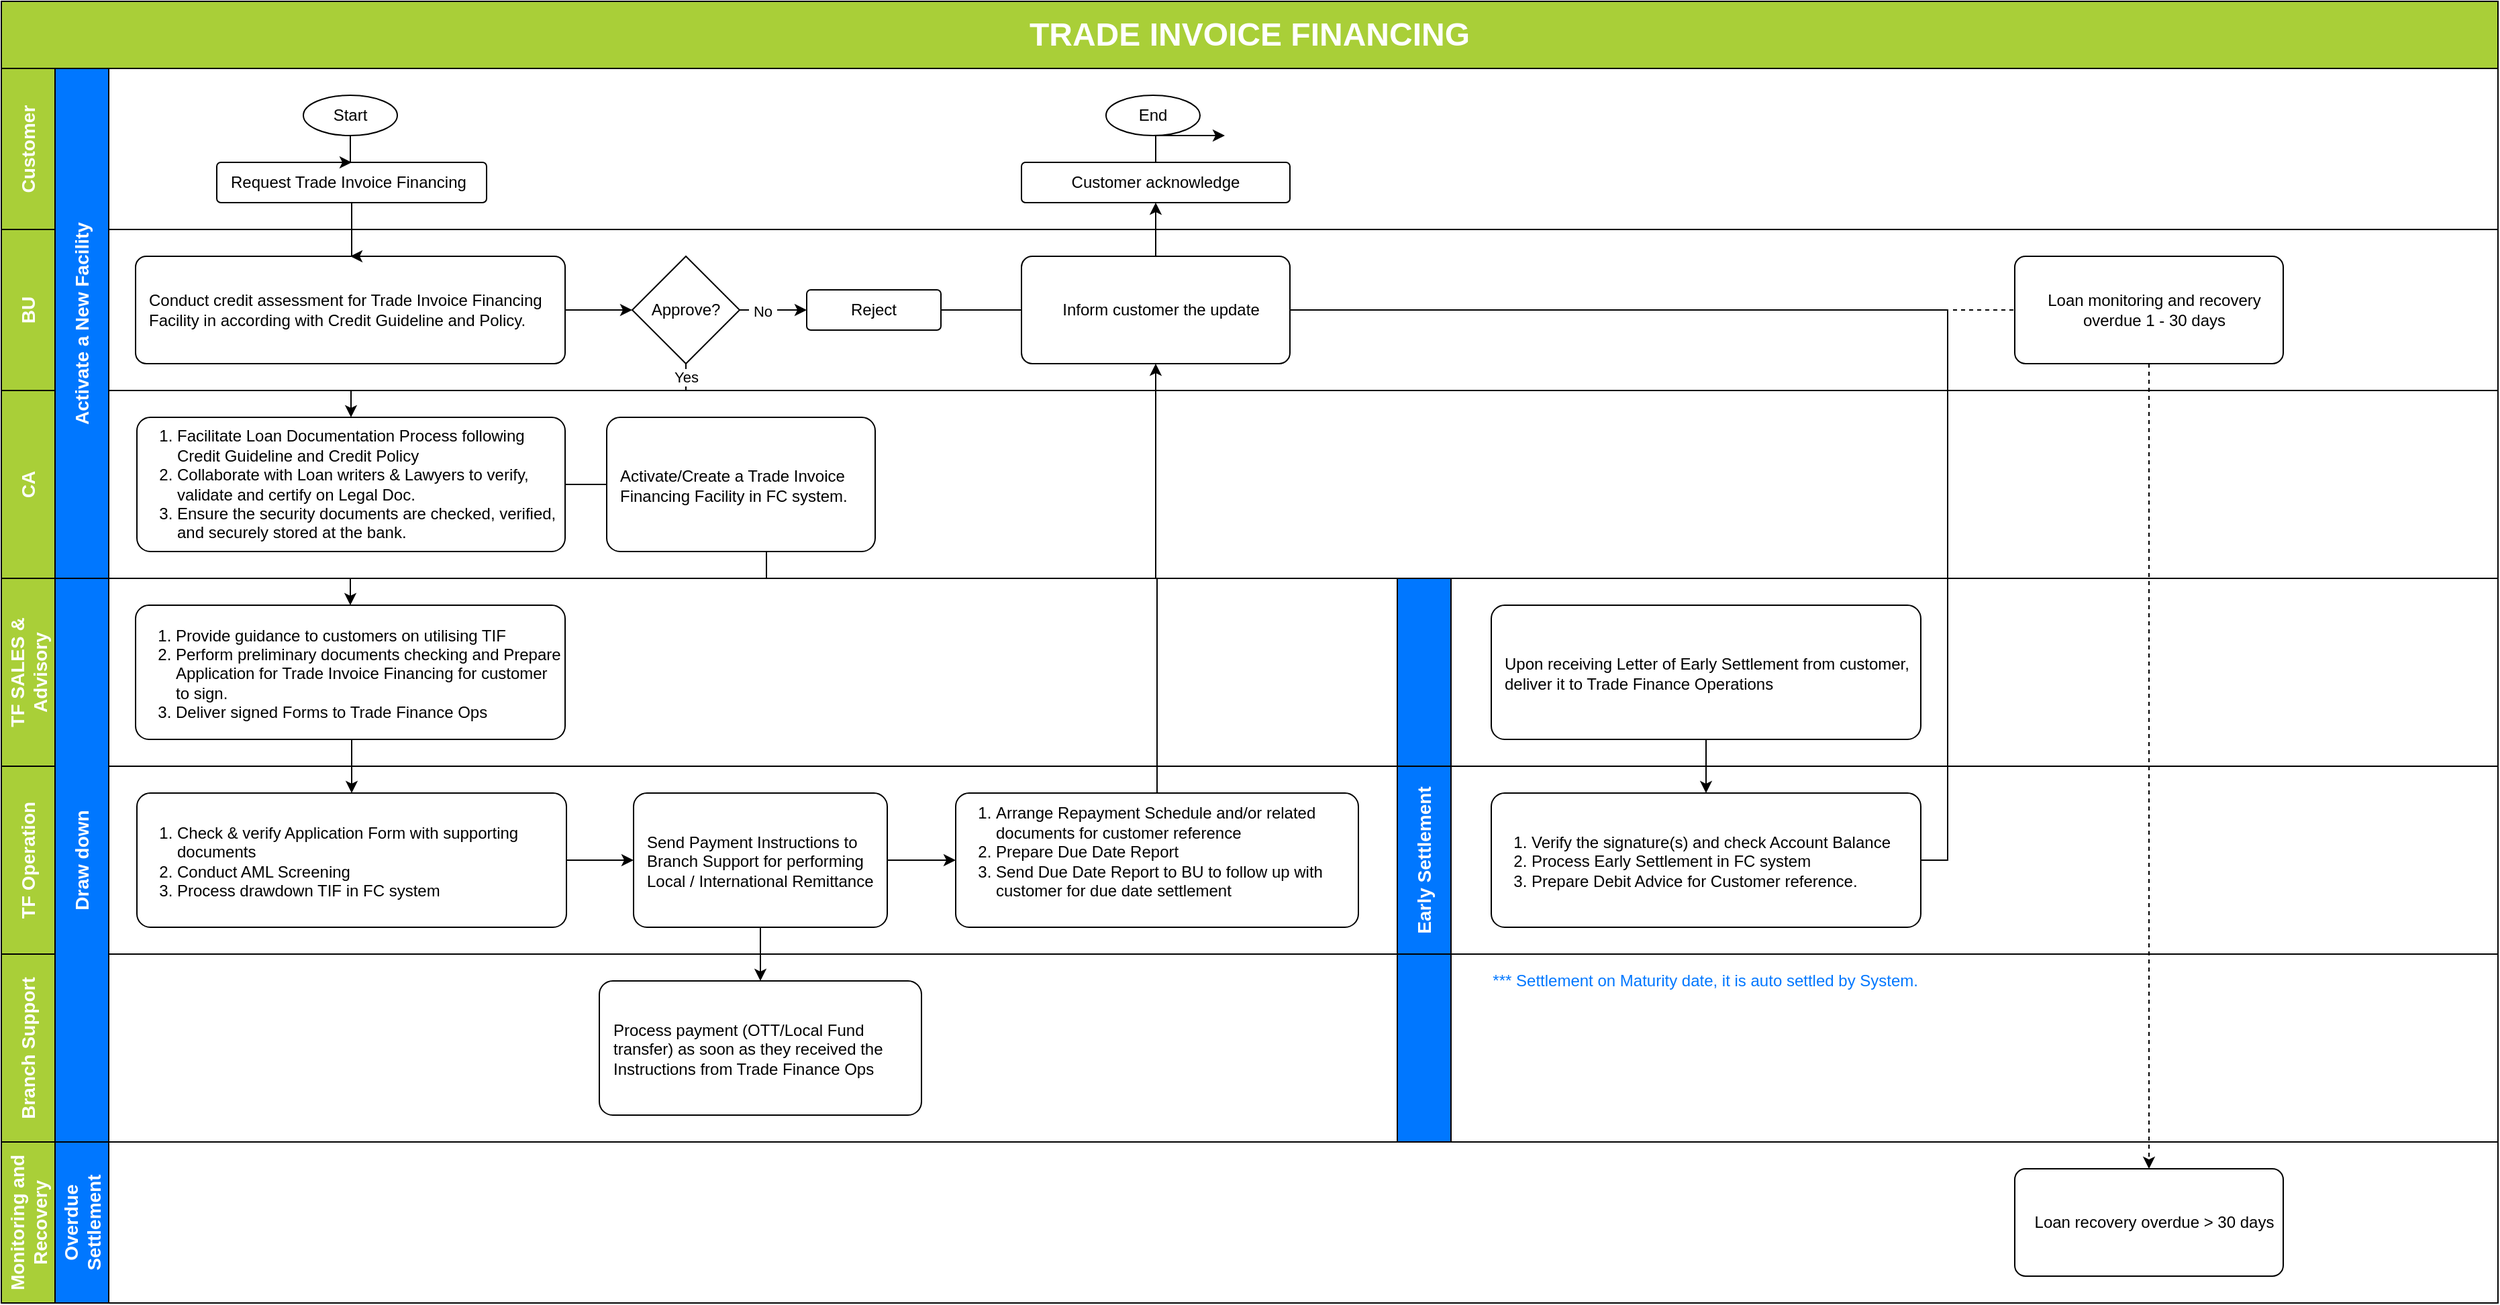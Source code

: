 <mxfile version="26.1.1">
  <diagram name="Page-1" id="BD5kka51KfZyv1atW4Eq">
    <mxGraphModel dx="1750" dy="942" grid="1" gridSize="10" guides="1" tooltips="1" connect="1" arrows="1" fold="1" page="1" pageScale="1" pageWidth="1169" pageHeight="827" math="0" shadow="0">
      <root>
        <mxCell id="0" />
        <mxCell id="1" parent="0" />
        <mxCell id="CxEFb6XLbBm6YlCLKPa0-66" value="&lt;span style=&quot;font-size: 14px;&quot;&gt;TF SALES &amp;amp; Advisory&lt;/span&gt;" style="swimlane;horizontal=0;whiteSpace=wrap;html=1;startSize=40;movable=1;resizable=1;rotatable=1;deletable=1;editable=1;locked=0;connectable=1;fillColor=#A9CF38;fontColor=#FFFFFF;" vertex="1" parent="1">
          <mxGeometry x="20" y="460" width="1860" height="140" as="geometry" />
        </mxCell>
        <mxCell id="CxEFb6XLbBm6YlCLKPa0-68" value="&lt;span style=&quot;font-size: 14px;&quot;&gt;Branch Support&lt;/span&gt;" style="swimlane;horizontal=0;whiteSpace=wrap;html=1;startSize=40;movable=1;resizable=1;rotatable=1;deletable=1;editable=1;locked=0;connectable=1;fillColor=#A9CF38;fontColor=#FFFFFF;" vertex="1" parent="1">
          <mxGeometry x="20" y="740" width="1860" height="140" as="geometry" />
        </mxCell>
        <mxCell id="CxEFb6XLbBm6YlCLKPa0-89" value="*** Settlement on Maturity date, it is auto settled by System." style="text;html=1;align=right;verticalAlign=middle;whiteSpace=wrap;rounded=0;fontColor=#0077FF;" vertex="1" parent="CxEFb6XLbBm6YlCLKPa0-68">
          <mxGeometry x="1080" width="350" height="40" as="geometry" />
        </mxCell>
        <mxCell id="CxEFb6XLbBm6YlCLKPa0-39" value="Process payment (OTT/Local Fund transfer) as soon as they received the Instructions from Trade Finance Ops" style="rounded=1;whiteSpace=wrap;html=1;align=left;arcSize=10;strokeOpacity=100;imageHeight=24;imageAspect=1;spacingTop=1;spacingLeft=8;spacingRight=4;" vertex="1" parent="CxEFb6XLbBm6YlCLKPa0-68">
          <mxGeometry x="445.5" y="20" width="240" height="100" as="geometry" />
        </mxCell>
        <mxCell id="CxEFb6XLbBm6YlCLKPa0-81" value="&lt;span style=&quot;font-size: 14px; font-weight: 700;&quot;&gt;Early Settlement&lt;/span&gt;" style="rounded=0;whiteSpace=wrap;html=1;rotation=-90;fillColor=#0077FF;fontColor=#FFFFFF;" vertex="1" parent="CxEFb6XLbBm6YlCLKPa0-68">
          <mxGeometry x="850" y="-90" width="420" height="40" as="geometry" />
        </mxCell>
        <mxCell id="CxEFb6XLbBm6YlCLKPa0-67" value="&lt;span style=&quot;font-size: 14px;&quot;&gt;TF Operation&lt;/span&gt;" style="swimlane;horizontal=0;whiteSpace=wrap;html=1;startSize=40;movable=1;resizable=1;rotatable=1;deletable=1;editable=1;locked=0;connectable=1;fillColor=#A9CF38;fontColor=#FFFFFF;" vertex="1" parent="1">
          <mxGeometry x="20" y="600" width="1860" height="140" as="geometry" />
        </mxCell>
        <mxCell id="CxEFb6XLbBm6YlCLKPa0-41" value="&lt;div&gt;&lt;ol&gt;&lt;li&gt;Arrange Repayment Schedule and/or related documents for customer reference&lt;/li&gt;&lt;li&gt;Prepare Due Date Report&amp;nbsp;&lt;/li&gt;&lt;li&gt;Send Due Date Report to BU to follow up with customer for due date settlement&lt;/li&gt;&lt;/ol&gt;&lt;/div&gt;&lt;div&gt;&lt;br&gt;&lt;/div&gt;" style="rounded=1;whiteSpace=wrap;html=1;align=left;arcSize=10;strokeOpacity=100;imageHeight=24;imageAspect=1;spacingTop=1;spacingLeft=-12;spacingRight=4;" vertex="1" parent="CxEFb6XLbBm6YlCLKPa0-67">
          <mxGeometry x="711" y="20" width="300" height="100" as="geometry" />
        </mxCell>
        <mxCell id="CxEFb6XLbBm6YlCLKPa0-84" style="edgeStyle=orthogonalEdgeStyle;rounded=0;orthogonalLoop=1;jettySize=auto;html=1;" edge="1" parent="CxEFb6XLbBm6YlCLKPa0-67" source="CxEFb6XLbBm6YlCLKPa0-82" target="CxEFb6XLbBm6YlCLKPa0-83">
          <mxGeometry relative="1" as="geometry" />
        </mxCell>
        <mxCell id="CxEFb6XLbBm6YlCLKPa0-82" value="&lt;span style=&quot;background-color: transparent; color: light-dark(rgb(0, 0, 0), rgb(255, 255, 255));&quot;&gt;Upon receiving Letter of Early Settlement from customer, deliver it to Trade Finance Operations&lt;/span&gt;" style="rounded=1;whiteSpace=wrap;html=1;align=left;arcSize=10;strokeOpacity=100;imageHeight=24;imageAspect=1;spacingTop=1;spacingLeft=8;" vertex="1" parent="CxEFb6XLbBm6YlCLKPa0-67">
          <mxGeometry x="1110" y="-120" width="320" height="100" as="geometry" />
        </mxCell>
        <mxCell id="CxEFb6XLbBm6YlCLKPa0-83" value="&lt;ol&gt;&lt;li&gt;&lt;span style=&quot;background-color: transparent; color: light-dark(rgb(0, 0, 0), rgb(255, 255, 255));&quot;&gt;Verify the signature(s) and check Account Balance&lt;/span&gt;&lt;/li&gt;&lt;li&gt;&lt;span style=&quot;background-color: transparent; color: light-dark(rgb(0, 0, 0), rgb(255, 255, 255));&quot;&gt;Process Early Settlement in FC system&lt;/span&gt;&lt;/li&gt;&lt;li&gt;&lt;span style=&quot;background-color: transparent; color: light-dark(rgb(0, 0, 0), rgb(255, 255, 255));&quot;&gt;Prepare Debit Advice for Customer reference.&lt;/span&gt;&lt;/li&gt;&lt;/ol&gt;" style="rounded=1;whiteSpace=wrap;html=1;align=left;arcSize=10;strokeOpacity=100;imageHeight=24;imageAspect=1;spacingTop=1;spacingLeft=-12;" vertex="1" parent="CxEFb6XLbBm6YlCLKPa0-67">
          <mxGeometry x="1110" y="20" width="320" height="100" as="geometry" />
        </mxCell>
        <mxCell id="CxEFb6XLbBm6YlCLKPa0-85" style="edgeStyle=orthogonalEdgeStyle;rounded=0;orthogonalLoop=1;jettySize=auto;html=1;entryX=1;entryY=0.5;entryDx=0;entryDy=0;" edge="1" parent="CxEFb6XLbBm6YlCLKPa0-67" source="CxEFb6XLbBm6YlCLKPa0-83">
          <mxGeometry relative="1" as="geometry">
            <mxPoint x="910" y="-340" as="targetPoint" />
            <Array as="points">
              <mxPoint x="1450" y="70" />
              <mxPoint x="1450" y="-340" />
            </Array>
          </mxGeometry>
        </mxCell>
        <mxCell id="CxEFb6XLbBm6YlCLKPa0-1" value="&lt;font style=&quot;font-size: 24px;&quot;&gt;TRADE INVOICE FINANCING&lt;/font&gt;" style="text;html=1;align=center;verticalAlign=middle;whiteSpace=wrap;rounded=0;fontStyle=1;fontSize=18;fillColor=#A9CF38;strokeColor=#000000;fontColor=#FFFFFF;" vertex="1" parent="1">
          <mxGeometry x="20" y="30" width="1860" height="50" as="geometry" />
        </mxCell>
        <mxCell id="CxEFb6XLbBm6YlCLKPa0-21" style="edgeStyle=orthogonalEdgeStyle;rounded=0;orthogonalLoop=1;jettySize=auto;html=1;entryX=0;entryY=0.5;entryDx=0;entryDy=0;" edge="1" parent="1" source="CxEFb6XLbBm6YlCLKPa0-14" target="CxEFb6XLbBm6YlCLKPa0-15">
          <mxGeometry relative="1" as="geometry" />
        </mxCell>
        <mxCell id="CxEFb6XLbBm6YlCLKPa0-14" value="Conduct credit assessment for Trade Invoice Financing Facility in according with Credit&amp;nbsp;Guideline and Policy." style="rounded=1;whiteSpace=wrap;html=1;arcSize=10;spacingTop=0;imageWidth=24;spacingBottom=0;spacingLeft=8;align=left;" vertex="1" parent="1">
          <mxGeometry x="120" y="220" width="320" height="80" as="geometry" />
        </mxCell>
        <mxCell id="CxEFb6XLbBm6YlCLKPa0-25" style="edgeStyle=orthogonalEdgeStyle;rounded=0;orthogonalLoop=1;jettySize=auto;html=1;entryX=0.5;entryY=0;entryDx=0;entryDy=0;exitX=0.5;exitY=1;exitDx=0;exitDy=0;" edge="1" parent="1" source="CxEFb6XLbBm6YlCLKPa0-15" target="CxEFb6XLbBm6YlCLKPa0-22">
          <mxGeometry relative="1" as="geometry">
            <Array as="points">
              <mxPoint x="530" y="320" />
              <mxPoint x="281" y="320" />
            </Array>
          </mxGeometry>
        </mxCell>
        <mxCell id="CxEFb6XLbBm6YlCLKPa0-26" value="Yes" style="edgeLabel;html=1;align=center;verticalAlign=middle;resizable=0;points=[];" vertex="1" connectable="0" parent="CxEFb6XLbBm6YlCLKPa0-25">
          <mxGeometry x="-0.399" y="-1" relative="1" as="geometry">
            <mxPoint x="67" y="-9" as="offset" />
          </mxGeometry>
        </mxCell>
        <mxCell id="CxEFb6XLbBm6YlCLKPa0-17" style="edgeStyle=orthogonalEdgeStyle;rounded=0;orthogonalLoop=1;jettySize=auto;html=1;" edge="1" parent="1" source="CxEFb6XLbBm6YlCLKPa0-12">
          <mxGeometry relative="1" as="geometry">
            <mxPoint x="280" y="220" as="targetPoint" />
            <Array as="points">
              <mxPoint x="281" y="220" />
            </Array>
          </mxGeometry>
        </mxCell>
        <mxCell id="CxEFb6XLbBm6YlCLKPa0-86" style="edgeStyle=orthogonalEdgeStyle;rounded=0;orthogonalLoop=1;jettySize=auto;html=1;" edge="1" parent="1" source="CxEFb6XLbBm6YlCLKPa0-20">
          <mxGeometry relative="1" as="geometry">
            <mxPoint x="830" y="260" as="targetPoint" />
          </mxGeometry>
        </mxCell>
        <mxCell id="CxEFb6XLbBm6YlCLKPa0-87" style="edgeStyle=orthogonalEdgeStyle;rounded=0;orthogonalLoop=1;jettySize=auto;html=1;" edge="1" parent="1" source="CxEFb6XLbBm6YlCLKPa0-22">
          <mxGeometry relative="1" as="geometry">
            <mxPoint x="490" y="390" as="targetPoint" />
          </mxGeometry>
        </mxCell>
        <mxCell id="CxEFb6XLbBm6YlCLKPa0-22" value="&lt;ol&gt;&lt;li&gt;Facilitate Loan Documentation Process following Credit Guideline and Credit Policy&lt;/li&gt;&lt;li&gt;Collaborate with Loan writers &amp;amp; Lawyers to verify, validate and certify on Legal Doc.&lt;/li&gt;&lt;li&gt;Ensure the security documents are checked, verified, and securely stored at the bank.&lt;/li&gt;&lt;/ol&gt;" style="rounded=1;whiteSpace=wrap;html=1;align=left;arcSize=10;spacingLeft=-12;" vertex="1" parent="1">
          <mxGeometry x="121" y="340" width="319" height="100" as="geometry" />
        </mxCell>
        <mxCell id="CxEFb6XLbBm6YlCLKPa0-52" style="edgeStyle=orthogonalEdgeStyle;rounded=0;orthogonalLoop=1;jettySize=auto;html=1;entryX=0.5;entryY=0;entryDx=0;entryDy=0;" edge="1" parent="1" source="CxEFb6XLbBm6YlCLKPa0-27" target="CxEFb6XLbBm6YlCLKPa0-29">
          <mxGeometry relative="1" as="geometry">
            <Array as="points">
              <mxPoint x="590" y="460" />
              <mxPoint x="280" y="460" />
            </Array>
          </mxGeometry>
        </mxCell>
        <mxCell id="CxEFb6XLbBm6YlCLKPa0-29" value="&lt;ol&gt;&lt;li&gt;Provide guidance to customers on utilising TIF&lt;/li&gt;&lt;li&gt;Perform preliminary documents checking and Prepare Application for Trade Invoice Financing for customer to sign.&lt;/li&gt;&lt;li&gt;Deliver signed Forms to Trade Finance Ops&lt;/li&gt;&lt;/ol&gt;" style="rounded=1;whiteSpace=wrap;html=1;align=left;arcSize=10;strokeOpacity=100;imageHeight=24;imageAspect=1;spacingTop=1;spacingLeft=-12;" vertex="1" parent="1">
          <mxGeometry x="120" y="480" width="320" height="100" as="geometry" />
        </mxCell>
        <mxCell id="CxEFb6XLbBm6YlCLKPa0-37" style="edgeStyle=orthogonalEdgeStyle;rounded=0;orthogonalLoop=1;jettySize=auto;html=1;entryX=0;entryY=0.5;entryDx=0;entryDy=0;" edge="1" parent="1" source="CxEFb6XLbBm6YlCLKPa0-32" target="CxEFb6XLbBm6YlCLKPa0-33">
          <mxGeometry relative="1" as="geometry" />
        </mxCell>
        <mxCell id="CxEFb6XLbBm6YlCLKPa0-32" value="&lt;ol&gt;&lt;li&gt;Check &amp;amp; verify Application Form with supporting documents&lt;/li&gt;&lt;li&gt;Conduct AML Screening&lt;/li&gt;&lt;li&gt;Process drawdown TIF in FC system&lt;/li&gt;&lt;/ol&gt;" style="rounded=1;whiteSpace=wrap;html=1;align=left;arcSize=10;strokeOpacity=100;imageHeight=24;imageAspect=1;spacingTop=1;spacingLeft=-12;" vertex="1" parent="1">
          <mxGeometry x="121" y="620" width="320" height="100" as="geometry" />
        </mxCell>
        <mxCell id="CxEFb6XLbBm6YlCLKPa0-40" style="edgeStyle=orthogonalEdgeStyle;rounded=0;orthogonalLoop=1;jettySize=auto;html=1;entryX=0.5;entryY=0;entryDx=0;entryDy=0;" edge="1" parent="1" source="CxEFb6XLbBm6YlCLKPa0-33" target="CxEFb6XLbBm6YlCLKPa0-39">
          <mxGeometry relative="1" as="geometry" />
        </mxCell>
        <mxCell id="CxEFb6XLbBm6YlCLKPa0-42" style="edgeStyle=orthogonalEdgeStyle;rounded=0;orthogonalLoop=1;jettySize=auto;html=1;entryX=0;entryY=0.5;entryDx=0;entryDy=0;" edge="1" parent="1" source="CxEFb6XLbBm6YlCLKPa0-33" target="CxEFb6XLbBm6YlCLKPa0-41">
          <mxGeometry relative="1" as="geometry" />
        </mxCell>
        <mxCell id="CxEFb6XLbBm6YlCLKPa0-33" value="&lt;span style=&quot;background-color: transparent; color: light-dark(rgb(0, 0, 0), rgb(255, 255, 255));&quot;&gt;Send Payment Instructions to Branch Support for performing Local / International Remittance&lt;/span&gt;" style="rounded=1;whiteSpace=wrap;html=1;align=left;arcSize=10;strokeOpacity=100;imageHeight=24;imageAspect=1;spacingTop=1;spacingLeft=8;spacingRight=4;" vertex="1" parent="1">
          <mxGeometry x="491" y="620" width="189" height="100" as="geometry" />
        </mxCell>
        <mxCell id="CxEFb6XLbBm6YlCLKPa0-38" style="edgeStyle=orthogonalEdgeStyle;rounded=0;orthogonalLoop=1;jettySize=auto;html=1;" edge="1" parent="1" source="CxEFb6XLbBm6YlCLKPa0-29">
          <mxGeometry relative="1" as="geometry">
            <mxPoint x="281" y="620" as="targetPoint" />
            <Array as="points">
              <mxPoint x="281" y="590" />
              <mxPoint x="281" y="590" />
            </Array>
          </mxGeometry>
        </mxCell>
        <mxCell id="CxEFb6XLbBm6YlCLKPa0-47" style="edgeStyle=orthogonalEdgeStyle;rounded=0;orthogonalLoop=1;jettySize=auto;html=1;entryX=0.5;entryY=1;entryDx=0;entryDy=0;" edge="1" parent="1" source="CxEFb6XLbBm6YlCLKPa0-41" target="CxEFb6XLbBm6YlCLKPa0-45">
          <mxGeometry relative="1" as="geometry" />
        </mxCell>
        <mxCell id="CxEFb6XLbBm6YlCLKPa0-62" style="edgeStyle=orthogonalEdgeStyle;rounded=0;orthogonalLoop=1;jettySize=auto;html=1;" edge="1" parent="1" source="CxEFb6XLbBm6YlCLKPa0-50">
          <mxGeometry relative="1" as="geometry">
            <mxPoint x="931" y="130" as="targetPoint" />
          </mxGeometry>
        </mxCell>
        <mxCell id="CxEFb6XLbBm6YlCLKPa0-63" value="&lt;span style=&quot;font-size: 14px;&quot;&gt;Customer&lt;/span&gt;" style="swimlane;horizontal=0;whiteSpace=wrap;html=1;startSize=40;movable=1;resizable=1;rotatable=1;deletable=1;editable=1;locked=0;connectable=1;fillColor=#A9CF38;fontColor=#FFFFFF;" vertex="1" parent="1">
          <mxGeometry x="20" y="80" width="1860" height="120" as="geometry" />
        </mxCell>
        <mxCell id="CxEFb6XLbBm6YlCLKPa0-12" value="Request Trade Invoice Financing" style="rounded=1;whiteSpace=wrap;html=1;arcSize=10;spacingLeft=8;align=left;" vertex="1" parent="CxEFb6XLbBm6YlCLKPa0-63">
          <mxGeometry x="160.5" y="70" width="201" height="30" as="geometry" />
        </mxCell>
        <mxCell id="CxEFb6XLbBm6YlCLKPa0-10" value="Start" style="ellipse;whiteSpace=wrap;html=1;" vertex="1" parent="CxEFb6XLbBm6YlCLKPa0-63">
          <mxGeometry x="225" y="20" width="70" height="30" as="geometry" />
        </mxCell>
        <mxCell id="CxEFb6XLbBm6YlCLKPa0-13" style="edgeStyle=orthogonalEdgeStyle;rounded=0;orthogonalLoop=1;jettySize=auto;html=1;entryX=0.5;entryY=0;entryDx=0;entryDy=0;" edge="1" parent="CxEFb6XLbBm6YlCLKPa0-63" source="CxEFb6XLbBm6YlCLKPa0-10" target="CxEFb6XLbBm6YlCLKPa0-12">
          <mxGeometry relative="1" as="geometry" />
        </mxCell>
        <mxCell id="CxEFb6XLbBm6YlCLKPa0-45" value="Inform customer the update" style="rounded=1;whiteSpace=wrap;html=1;arcSize=10;spacingTop=0;imageWidth=24;spacingBottom=0;spacingLeft=8;align=center;" vertex="1" parent="CxEFb6XLbBm6YlCLKPa0-63">
          <mxGeometry x="760" y="140" width="200" height="80" as="geometry" />
        </mxCell>
        <mxCell id="CxEFb6XLbBm6YlCLKPa0-50" value="Customer acknowledge" style="rounded=1;whiteSpace=wrap;html=1;arcSize=10;" vertex="1" parent="CxEFb6XLbBm6YlCLKPa0-63">
          <mxGeometry x="760" y="70" width="200" height="30" as="geometry" />
        </mxCell>
        <mxCell id="CxEFb6XLbBm6YlCLKPa0-61" value="End" style="ellipse;whiteSpace=wrap;html=1;" vertex="1" parent="CxEFb6XLbBm6YlCLKPa0-63">
          <mxGeometry x="823" y="20" width="70" height="30" as="geometry" />
        </mxCell>
        <mxCell id="CxEFb6XLbBm6YlCLKPa0-51" style="edgeStyle=orthogonalEdgeStyle;rounded=0;orthogonalLoop=1;jettySize=auto;html=1;entryX=0.5;entryY=1;entryDx=0;entryDy=0;" edge="1" parent="CxEFb6XLbBm6YlCLKPa0-63" source="CxEFb6XLbBm6YlCLKPa0-45" target="CxEFb6XLbBm6YlCLKPa0-50">
          <mxGeometry relative="1" as="geometry" />
        </mxCell>
        <mxCell id="CxEFb6XLbBm6YlCLKPa0-64" value="&lt;span style=&quot;font-size: 14px;&quot;&gt;BU&lt;/span&gt;" style="swimlane;horizontal=0;whiteSpace=wrap;html=1;startSize=40;movable=1;resizable=1;rotatable=1;deletable=1;editable=1;locked=0;connectable=1;fillColor=#A9CF38;fontColor=#FFFFFF;" vertex="1" parent="1">
          <mxGeometry x="20" y="200" width="1860" height="120" as="geometry" />
        </mxCell>
        <mxCell id="CxEFb6XLbBm6YlCLKPa0-15" value="Approve?" style="rhombus;whiteSpace=wrap;html=1;" vertex="1" parent="CxEFb6XLbBm6YlCLKPa0-64">
          <mxGeometry x="470" y="20" width="80" height="80" as="geometry" />
        </mxCell>
        <mxCell id="CxEFb6XLbBm6YlCLKPa0-20" value="Reject" style="rounded=1;whiteSpace=wrap;html=1;arcSize=10;" vertex="1" parent="CxEFb6XLbBm6YlCLKPa0-64">
          <mxGeometry x="600" y="45" width="100" height="30" as="geometry" />
        </mxCell>
        <mxCell id="CxEFb6XLbBm6YlCLKPa0-53" style="edgeStyle=orthogonalEdgeStyle;rounded=0;orthogonalLoop=1;jettySize=auto;html=1;entryX=0;entryY=0.5;entryDx=0;entryDy=0;" edge="1" parent="CxEFb6XLbBm6YlCLKPa0-64" source="CxEFb6XLbBm6YlCLKPa0-15" target="CxEFb6XLbBm6YlCLKPa0-20">
          <mxGeometry relative="1" as="geometry" />
        </mxCell>
        <mxCell id="CxEFb6XLbBm6YlCLKPa0-56" value="&amp;nbsp;No&amp;nbsp;" style="edgeLabel;html=1;align=center;verticalAlign=middle;resizable=0;points=[];" vertex="1" connectable="0" parent="CxEFb6XLbBm6YlCLKPa0-53">
          <mxGeometry x="-0.336" y="-1" relative="1" as="geometry">
            <mxPoint as="offset" />
          </mxGeometry>
        </mxCell>
        <mxCell id="CxEFb6XLbBm6YlCLKPa0-93" value="Loan monitoring and recovery overdue 1 - 30 days" style="rounded=1;whiteSpace=wrap;html=1;arcSize=10;spacingTop=0;imageWidth=24;spacingBottom=0;spacingLeft=8;align=center;" vertex="1" parent="CxEFb6XLbBm6YlCLKPa0-64">
          <mxGeometry x="1500" y="20" width="200" height="80" as="geometry" />
        </mxCell>
        <mxCell id="CxEFb6XLbBm6YlCLKPa0-95" value="" style="endArrow=none;dashed=1;html=1;rounded=0;entryX=0;entryY=0.5;entryDx=0;entryDy=0;" edge="1" parent="CxEFb6XLbBm6YlCLKPa0-64" target="CxEFb6XLbBm6YlCLKPa0-93">
          <mxGeometry width="50" height="50" relative="1" as="geometry">
            <mxPoint x="1454" y="60" as="sourcePoint" />
            <mxPoint x="1534" y="45" as="targetPoint" />
          </mxGeometry>
        </mxCell>
        <mxCell id="CxEFb6XLbBm6YlCLKPa0-65" value="&lt;span style=&quot;font-size: 14px;&quot;&gt;CA&lt;/span&gt;" style="swimlane;horizontal=0;whiteSpace=wrap;html=1;startSize=40;movable=1;resizable=1;rotatable=1;deletable=1;editable=1;locked=0;connectable=1;fillColor=#A9CF38;fontColor=#FFFFFF;" vertex="1" parent="1">
          <mxGeometry x="20" y="320" width="1860" height="140" as="geometry" />
        </mxCell>
        <mxCell id="CxEFb6XLbBm6YlCLKPa0-27" value="&lt;span style=&quot;background-color: transparent; color: light-dark(rgb(0, 0, 0), rgb(255, 255, 255));&quot;&gt;Activate/Create a Trade Invoice Financing Facility in FC system.&lt;/span&gt;" style="rounded=1;whiteSpace=wrap;html=1;align=left;arcSize=10;strokeOpacity=100;imageHeight=24;imageAspect=1;spacingTop=1;spacingLeft=8;" vertex="1" parent="CxEFb6XLbBm6YlCLKPa0-65">
          <mxGeometry x="451" y="20" width="200" height="100" as="geometry" />
        </mxCell>
        <mxCell id="CxEFb6XLbBm6YlCLKPa0-79" value="&lt;span style=&quot;font-size: 14px; font-weight: 700;&quot;&gt;Draw down&lt;/span&gt;" style="rounded=0;whiteSpace=wrap;html=1;rotation=-90;fillColor=#0077FF;fontColor=#FFFFFF;" vertex="1" parent="1">
          <mxGeometry x="-130" y="650" width="420" height="40" as="geometry" />
        </mxCell>
        <mxCell id="CxEFb6XLbBm6YlCLKPa0-80" value="&lt;span style=&quot;font-size: 14px; font-weight: 700;&quot;&gt;Activate a New Facility&lt;/span&gt;" style="rounded=0;whiteSpace=wrap;html=1;rotation=-90;fillColor=#0077FF;fontColor=#FFFFFF;" vertex="1" parent="1">
          <mxGeometry x="-110" y="250" width="380" height="40" as="geometry" />
        </mxCell>
        <mxCell id="CxEFb6XLbBm6YlCLKPa0-91" value="&lt;span style=&quot;font-size: 14px;&quot;&gt;Monitoring and Recovery&lt;/span&gt;" style="swimlane;horizontal=0;whiteSpace=wrap;html=1;startSize=40;movable=1;resizable=1;rotatable=1;deletable=1;editable=1;locked=0;connectable=1;fillColor=#A9CF38;fontColor=#FFFFFF;" vertex="1" parent="1">
          <mxGeometry x="20" y="880" width="1860" height="120" as="geometry" />
        </mxCell>
        <mxCell id="CxEFb6XLbBm6YlCLKPa0-92" value="&lt;span style=&quot;font-size: 14px;&quot;&gt;&lt;b&gt;Overdue&lt;/b&gt;&lt;/span&gt;&lt;div&gt;&lt;span style=&quot;font-size: 14px;&quot;&gt;&lt;b&gt;Settlement&lt;/b&gt;&lt;/span&gt;&lt;/div&gt;" style="rounded=0;whiteSpace=wrap;html=1;rotation=-90;fillColor=#0077FF;fontColor=#FFFFFF;" vertex="1" parent="CxEFb6XLbBm6YlCLKPa0-91">
          <mxGeometry y="40" width="120" height="40" as="geometry" />
        </mxCell>
        <mxCell id="CxEFb6XLbBm6YlCLKPa0-96" value="Loan recovery overdue &amp;gt; 30 days" style="rounded=1;whiteSpace=wrap;html=1;arcSize=10;spacingTop=0;imageWidth=24;spacingBottom=0;spacingLeft=8;align=center;" vertex="1" parent="CxEFb6XLbBm6YlCLKPa0-91">
          <mxGeometry x="1500" y="20" width="200" height="80" as="geometry" />
        </mxCell>
        <mxCell id="CxEFb6XLbBm6YlCLKPa0-97" style="edgeStyle=orthogonalEdgeStyle;rounded=0;orthogonalLoop=1;jettySize=auto;html=1;entryX=0.5;entryY=0;entryDx=0;entryDy=0;dashed=1;" edge="1" parent="1" source="CxEFb6XLbBm6YlCLKPa0-93" target="CxEFb6XLbBm6YlCLKPa0-96">
          <mxGeometry relative="1" as="geometry" />
        </mxCell>
      </root>
    </mxGraphModel>
  </diagram>
</mxfile>
